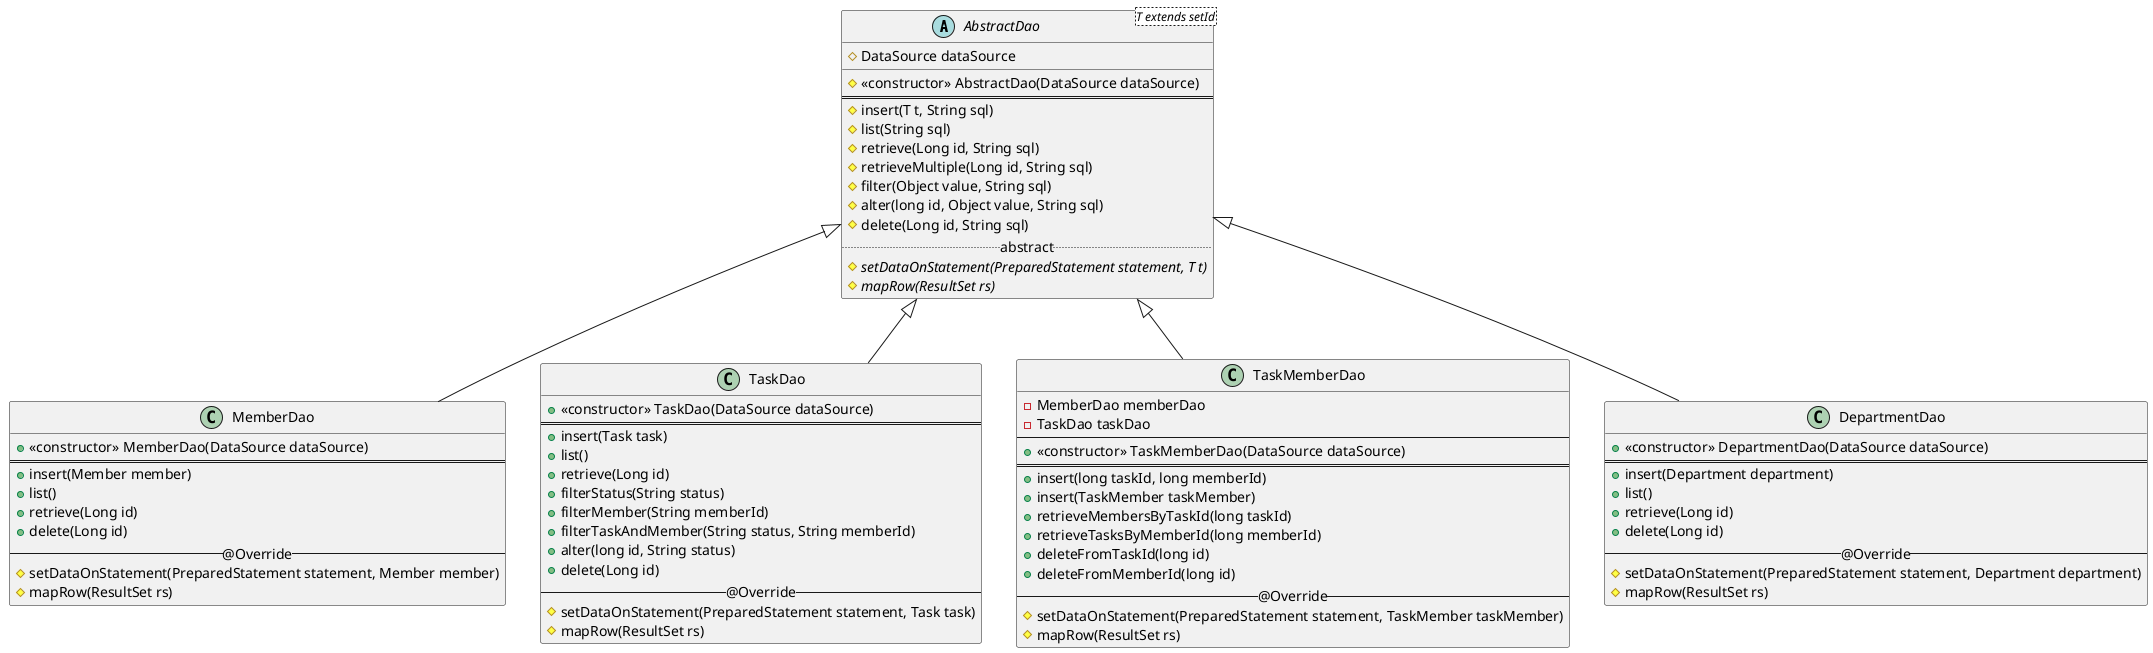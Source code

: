 @startuml

abstract AbstractDao<T extends setId> {
    {field} # DataSource dataSource
    ___
    {method} # <<constructor>> AbstractDao(DataSource dataSource)
    ==
    {method} # insert(T t, String sql)
    {method} # list(String sql)
    {method} # retrieve(Long id, String sql)
    {method} # retrieveMultiple(Long id, String sql)
    {method} # filter(Object value, String sql)
    {method} # alter(long id, Object value, String sql)
    {method} # delete(Long id, String sql)
    ..abstract..
    {abstract} # setDataOnStatement(PreparedStatement statement, T t)
    {abstract} # mapRow(ResultSet rs)
}

Class MemberDao extends AbstractDao {
    {method} + <<constructor>> MemberDao(DataSource dataSource)
    ==
    {method} + insert(Member member)
    {method} + list()
    {method} + retrieve(Long id)
    {method} + delete(Long id)
    --@Override--
    {method} # setDataOnStatement(PreparedStatement statement, Member member)
    {method} # mapRow(ResultSet rs)
}

Class TaskDao extends AbstractDao {
    {method} + <<constructor>> TaskDao(DataSource dataSource)
    ==
    {method} + insert(Task task)
    {method} + list()
    {method} + retrieve(Long id)
    {method} + filterStatus(String status)
    {method} + filterMember(String memberId)
    {method} + filterTaskAndMember(String status, String memberId)
    {method} + alter(long id, String status)
    {method} + delete(Long id)
    --@Override--
    {method} # setDataOnStatement(PreparedStatement statement, Task task)
    {method} # mapRow(ResultSet rs)
}

Class TaskMemberDao extends AbstractDao {
    {field} - MemberDao memberDao
    {field} - TaskDao taskDao
    --
    {method} + <<constructor>> TaskMemberDao(DataSource dataSource)
    ==
    {method} + insert(long taskId, long memberId)
    {method} + insert(TaskMember taskMember)
    {method} + retrieveMembersByTaskId(long taskId)
    {method} + retrieveTasksByMemberId(long memberId)
    {method} + deleteFromTaskId(long id)
    {method} + deleteFromMemberId(long id)
    --@Override--
    {method} # setDataOnStatement(PreparedStatement statement, TaskMember taskMember)
    {method} # mapRow(ResultSet rs)
}

Class DepartmentDao extends AbstractDao {
    {method} + <<constructor>> DepartmentDao(DataSource dataSource)
    ==
    {method} + insert(Department department)
    {method} + list()
    {method} + retrieve(Long id)
    {method} + delete(Long id)
    --@Override--
    {method} # setDataOnStatement(PreparedStatement statement, Department department)
    {method} # mapRow(ResultSet rs)
}
@enduml